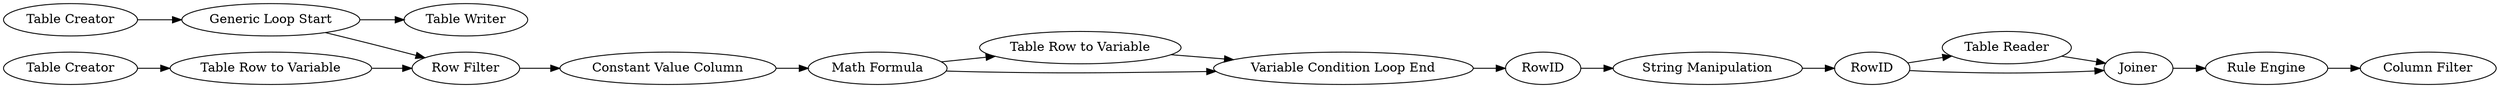 digraph {
	3 -> 10
	19 -> 24
	7 -> 14
	6 -> 14
	24 -> 21
	18 -> 19
	14 -> 17
	16 -> 23
	19 -> 21
	16 -> 10
	10 -> 5
	22 -> 20
	5 -> 6
	21 -> 22
	17 -> 18
	2 -> 3
	6 -> 7
	1 -> 16
	5 [label="Constant Value Column"]
	16 [label="Generic Loop Start"]
	24 [label="Table Reader"]
	20 [label="Column Filter"]
	1 [label="Table Creator"]
	7 [label="Table Row to Variable"]
	22 [label="Rule Engine"]
	23 [label="Table Writer"]
	18 [label="String Manipulation"]
	21 [label=Joiner]
	6 [label="Math Formula"]
	14 [label="Variable Condition Loop End"]
	17 [label=RowID]
	3 [label="Table Row to Variable"]
	2 [label="Table Creator"]
	10 [label="Row Filter"]
	19 [label=RowID]
	rankdir=LR
}
